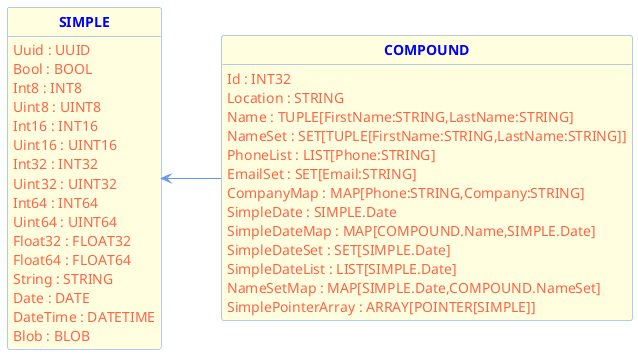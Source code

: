 @startuml
skinparam shadowing false
skinparam classAttributeIconSize 0
skinparam classAttributeFontColor tomato
skinparam classFontStyle bold
skinparam classFontColor blue
skinparam classBackgroundColor lightyellow
skinparam classBorderColor cornflowerblue
skinparam arrowColor cornflowerblue
hide circle
hide methods
left to right direction

class SIMPLE {
    Uuid : UUID
    Bool : BOOL
    Int8 : INT8
    Uint8 : UINT8
    Int16 : INT16
    Uint16 : UINT16
    Int32 : INT32
    Uint32 : UINT32
    Int64 : INT64
    Uint64 : UINT64
    Float32 : FLOAT32
    Float64 : FLOAT64
    String : STRING
    Date : DATE
    DateTime : DATETIME
    Blob : BLOB
}

class COMPOUND {
    Id : INT32
    Location : STRING
    Name : TUPLE[FirstName:STRING,LastName:STRING]
    NameSet : SET[TUPLE[FirstName:STRING,LastName:STRING]]
    PhoneList : LIST[Phone:STRING]
    EmailSet : SET[Email:STRING]
    CompanyMap : MAP[Phone:STRING,Company:STRING]
    SimpleDate : SIMPLE.Date
    SimpleDateMap : MAP[COMPOUND.Name,SIMPLE.Date]
    SimpleDateSet : SET[SIMPLE.Date]
    SimpleDateList : LIST[SIMPLE.Date]
    NameSetMap : MAP[SIMPLE.Date,COMPOUND.NameSet]
    SimplePointerArray : ARRAY[POINTER[SIMPLE]]
}

SIMPLE <-- COMPOUND

@enduml
